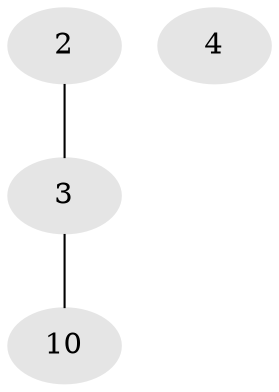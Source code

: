 // Generated by graph-tools (version 1.1) at 2025/46/02/15/25 05:46:28]
// undirected, 4 vertices, 2 edges
graph export_dot {
graph [start="1"]
  node [color=gray90,style=filled];
  2 [super="+1+9"];
  3 [super="+7+12+15+19"];
  4 [super="+1+5+14"];
  10 [super="+16+17"];
  2 -- 3;
  3 -- 10;
}
